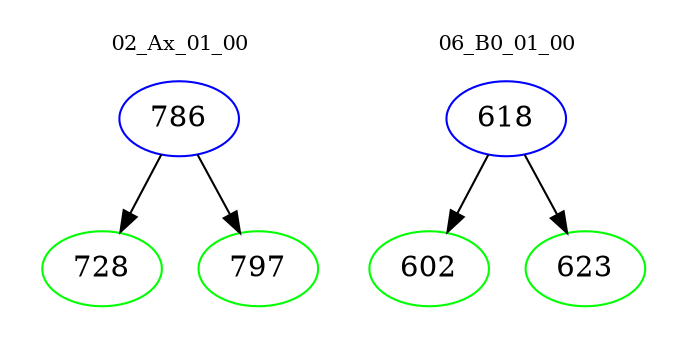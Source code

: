 digraph{
subgraph cluster_0 {
color = white
label = "02_Ax_01_00";
fontsize=10;
T0_786 [label="786", color="blue"]
T0_786 -> T0_728 [color="black"]
T0_728 [label="728", color="green"]
T0_786 -> T0_797 [color="black"]
T0_797 [label="797", color="green"]
}
subgraph cluster_1 {
color = white
label = "06_B0_01_00";
fontsize=10;
T1_618 [label="618", color="blue"]
T1_618 -> T1_602 [color="black"]
T1_602 [label="602", color="green"]
T1_618 -> T1_623 [color="black"]
T1_623 [label="623", color="green"]
}
}

